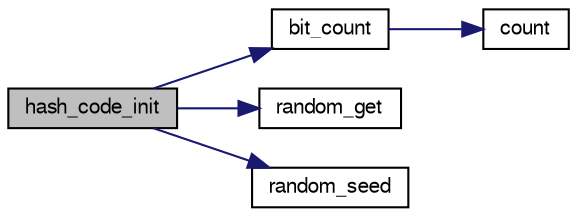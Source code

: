 digraph "hash_code_init"
{
 // LATEX_PDF_SIZE
  bgcolor="transparent";
  edge [fontname="FreeSans",fontsize="10",labelfontname="FreeSans",labelfontsize="10"];
  node [fontname="FreeSans",fontsize="10",shape=record];
  rankdir="LR";
  Node1 [label="hash_code_init",height=0.2,width=0.4,color="black", fillcolor="grey75", style="filled", fontcolor="black",tooltip="Initialize global hash code data."];
  Node1 -> Node2 [color="midnightblue",fontsize="10",style="solid",fontname="FreeSans"];
  Node2 [label="bit_count",height=0.2,width=0.4,color="black",URL="$bit_8c.html#a830fec0a90989da1f1900ff609b92167",tooltip="Count the number of bits set to one in an unsigned long long."];
  Node2 -> Node3 [color="midnightblue",fontsize="10",style="solid",fontname="FreeSans"];
  Node3 [label="count",height=0.2,width=0.4,color="black",URL="$generate__flip_8c.html#a1a1d6a2cdbded5c35040f6555e948770",tooltip=" "];
  Node1 -> Node4 [color="midnightblue",fontsize="10",style="solid",fontname="FreeSans"];
  Node4 [label="random_get",height=0.2,width=0.4,color="black",URL="$util_8c.html#a9787f9579ffe8e42bf7e4e8e179723ab",tooltip="Pseudo-random number generator."];
  Node1 -> Node5 [color="midnightblue",fontsize="10",style="solid",fontname="FreeSans"];
  Node5 [label="random_seed",height=0.2,width=0.4,color="black",URL="$util_8c.html#ac844263eac6d959af4f2c9ca1a916e58",tooltip="Pseudo-random number seed."];
}
